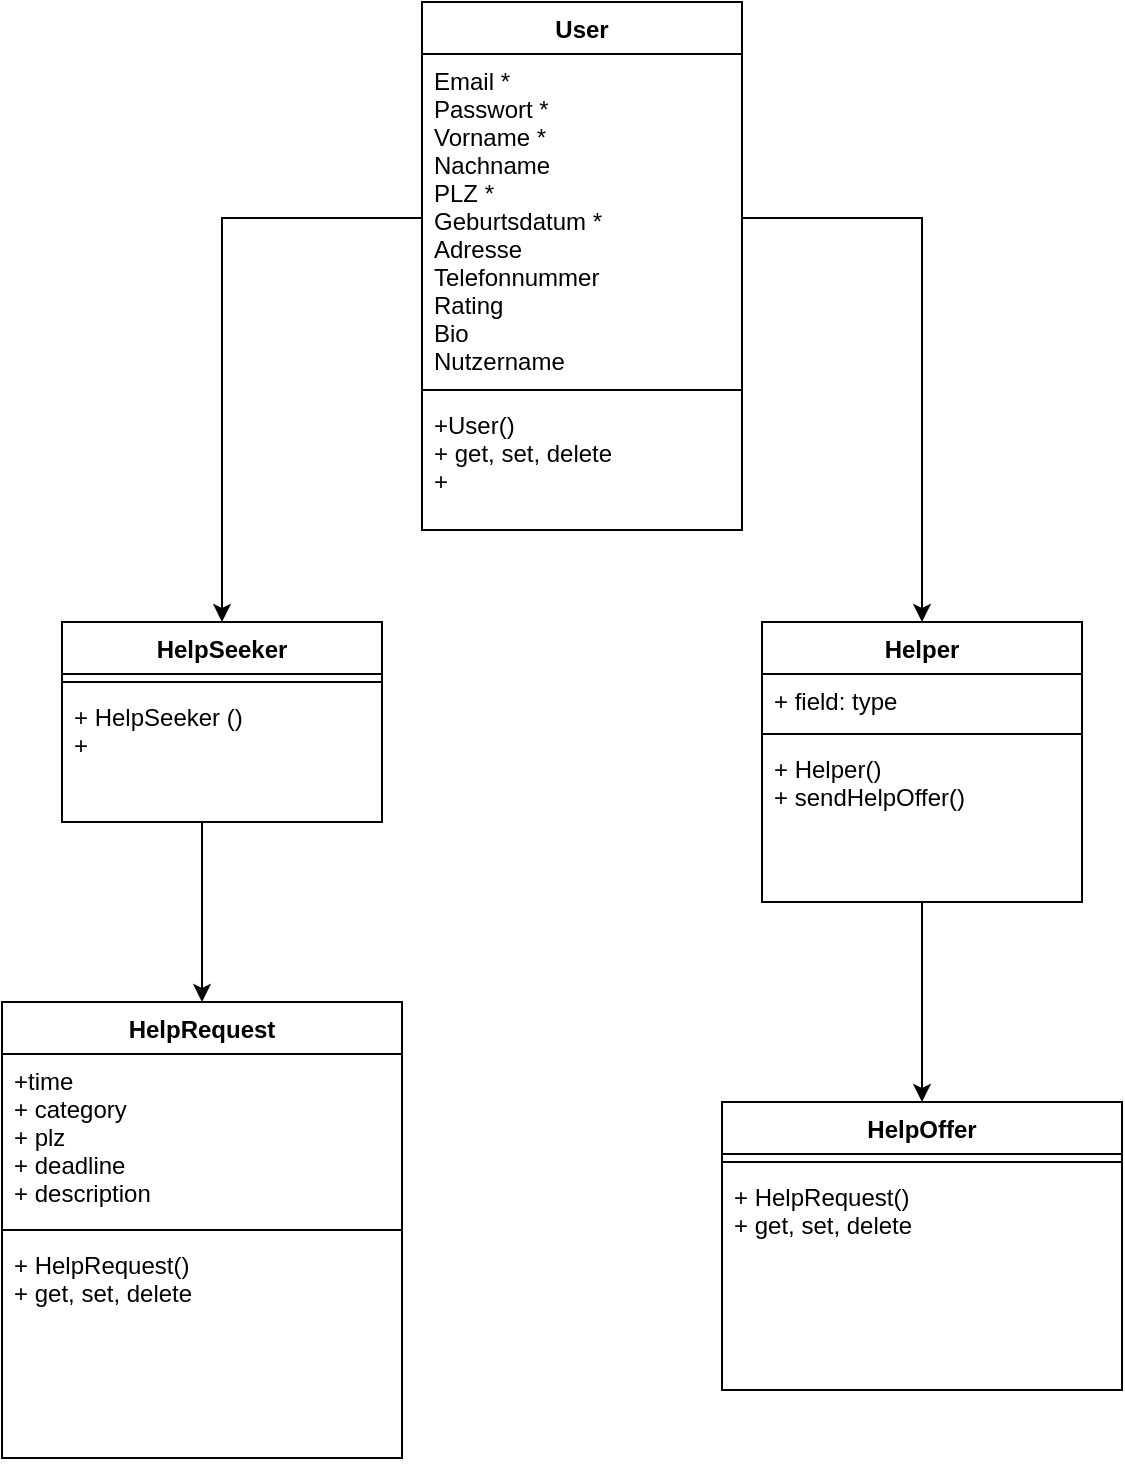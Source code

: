 <mxfile version="20.0.1" type="device"><diagram id="C5RBs43oDa-KdzZeNtuy" name="Page-1"><mxGraphModel dx="1038" dy="556" grid="1" gridSize="10" guides="1" tooltips="1" connect="1" arrows="1" fold="1" page="1" pageScale="1" pageWidth="827" pageHeight="1169" math="0" shadow="0"><root><mxCell id="WIyWlLk6GJQsqaUBKTNV-0"/><mxCell id="WIyWlLk6GJQsqaUBKTNV-1" parent="WIyWlLk6GJQsqaUBKTNV-0"/><mxCell id="I5XiyK2Re0_KtBUqJOLn-3" value="HelpSeeker&#xA;" style="swimlane;fontStyle=1;align=center;verticalAlign=top;childLayout=stackLayout;horizontal=1;startSize=26;horizontalStack=0;resizeParent=1;resizeParentMax=0;resizeLast=0;collapsible=1;marginBottom=0;" vertex="1" parent="WIyWlLk6GJQsqaUBKTNV-1"><mxGeometry x="140" y="330" width="160" height="100" as="geometry"/></mxCell><mxCell id="I5XiyK2Re0_KtBUqJOLn-5" value="" style="line;strokeWidth=1;fillColor=none;align=left;verticalAlign=middle;spacingTop=-1;spacingLeft=3;spacingRight=3;rotatable=0;labelPosition=right;points=[];portConstraint=eastwest;" vertex="1" parent="I5XiyK2Re0_KtBUqJOLn-3"><mxGeometry y="26" width="160" height="8" as="geometry"/></mxCell><mxCell id="I5XiyK2Re0_KtBUqJOLn-6" value="+ HelpSeeker ()&#xA;+ &#xA;&#xA;&#xA;" style="text;strokeColor=none;fillColor=none;align=left;verticalAlign=top;spacingLeft=4;spacingRight=4;overflow=hidden;rotatable=0;points=[[0,0.5],[1,0.5]];portConstraint=eastwest;" vertex="1" parent="I5XiyK2Re0_KtBUqJOLn-3"><mxGeometry y="34" width="160" height="66" as="geometry"/></mxCell><mxCell id="I5XiyK2Re0_KtBUqJOLn-12" value="User&#xA;" style="swimlane;fontStyle=1;align=center;verticalAlign=top;childLayout=stackLayout;horizontal=1;startSize=26;horizontalStack=0;resizeParent=1;resizeParentMax=0;resizeLast=0;collapsible=1;marginBottom=0;" vertex="1" parent="WIyWlLk6GJQsqaUBKTNV-1"><mxGeometry x="320" y="20" width="160" height="264" as="geometry"/></mxCell><mxCell id="I5XiyK2Re0_KtBUqJOLn-13" value="Email *&#xA;Passwort *&#xA;Vorname *&#xA;Nachname&#xA;PLZ *&#xA;Geburtsdatum *&#xA;Adresse&#xA;Telefonnummer&#xA;Rating&#xA;Bio&#xA;Nutzername&#xA;&#xA;&#xA;&#xA;" style="text;strokeColor=none;fillColor=none;align=left;verticalAlign=top;spacingLeft=4;spacingRight=4;overflow=hidden;rotatable=0;points=[[0,0.5],[1,0.5]];portConstraint=eastwest;" vertex="1" parent="I5XiyK2Re0_KtBUqJOLn-12"><mxGeometry y="26" width="160" height="164" as="geometry"/></mxCell><mxCell id="I5XiyK2Re0_KtBUqJOLn-14" value="" style="line;strokeWidth=1;fillColor=none;align=left;verticalAlign=middle;spacingTop=-1;spacingLeft=3;spacingRight=3;rotatable=0;labelPosition=right;points=[];portConstraint=eastwest;" vertex="1" parent="I5XiyK2Re0_KtBUqJOLn-12"><mxGeometry y="190" width="160" height="8" as="geometry"/></mxCell><mxCell id="I5XiyK2Re0_KtBUqJOLn-15" value="+User()&#xA;+ get, set, delete&#xA;+ &#xA;&#xA;" style="text;strokeColor=none;fillColor=none;align=left;verticalAlign=top;spacingLeft=4;spacingRight=4;overflow=hidden;rotatable=0;points=[[0,0.5],[1,0.5]];portConstraint=eastwest;" vertex="1" parent="I5XiyK2Re0_KtBUqJOLn-12"><mxGeometry y="198" width="160" height="66" as="geometry"/></mxCell><mxCell id="I5XiyK2Re0_KtBUqJOLn-16" value="HelpRequest&#xA;" style="swimlane;fontStyle=1;align=center;verticalAlign=top;childLayout=stackLayout;horizontal=1;startSize=26;horizontalStack=0;resizeParent=1;resizeParentMax=0;resizeLast=0;collapsible=1;marginBottom=0;" vertex="1" parent="WIyWlLk6GJQsqaUBKTNV-1"><mxGeometry x="110" y="520" width="200" height="228" as="geometry"/></mxCell><mxCell id="I5XiyK2Re0_KtBUqJOLn-17" value="+time&#xA;+ category&#xA;+ plz&#xA;+ deadline&#xA;+ description&#xA;&#xA;" style="text;strokeColor=none;fillColor=none;align=left;verticalAlign=top;spacingLeft=4;spacingRight=4;overflow=hidden;rotatable=0;points=[[0,0.5],[1,0.5]];portConstraint=eastwest;" vertex="1" parent="I5XiyK2Re0_KtBUqJOLn-16"><mxGeometry y="26" width="200" height="84" as="geometry"/></mxCell><mxCell id="I5XiyK2Re0_KtBUqJOLn-18" value="" style="line;strokeWidth=1;fillColor=none;align=left;verticalAlign=middle;spacingTop=-1;spacingLeft=3;spacingRight=3;rotatable=0;labelPosition=right;points=[];portConstraint=eastwest;" vertex="1" parent="I5XiyK2Re0_KtBUqJOLn-16"><mxGeometry y="110" width="200" height="8" as="geometry"/></mxCell><mxCell id="I5XiyK2Re0_KtBUqJOLn-19" value="+ HelpRequest()&#xA;+ get, set, delete" style="text;strokeColor=none;fillColor=none;align=left;verticalAlign=top;spacingLeft=4;spacingRight=4;overflow=hidden;rotatable=0;points=[[0,0.5],[1,0.5]];portConstraint=eastwest;" vertex="1" parent="I5XiyK2Re0_KtBUqJOLn-16"><mxGeometry y="118" width="200" height="110" as="geometry"/></mxCell><mxCell id="I5XiyK2Re0_KtBUqJOLn-24" value="HelpOffer&#xA;" style="swimlane;fontStyle=1;align=center;verticalAlign=top;childLayout=stackLayout;horizontal=1;startSize=26;horizontalStack=0;resizeParent=1;resizeParentMax=0;resizeLast=0;collapsible=1;marginBottom=0;" vertex="1" parent="WIyWlLk6GJQsqaUBKTNV-1"><mxGeometry x="470" y="570" width="200" height="144" as="geometry"/></mxCell><mxCell id="I5XiyK2Re0_KtBUqJOLn-26" value="" style="line;strokeWidth=1;fillColor=none;align=left;verticalAlign=middle;spacingTop=-1;spacingLeft=3;spacingRight=3;rotatable=0;labelPosition=right;points=[];portConstraint=eastwest;" vertex="1" parent="I5XiyK2Re0_KtBUqJOLn-24"><mxGeometry y="26" width="200" height="8" as="geometry"/></mxCell><mxCell id="I5XiyK2Re0_KtBUqJOLn-27" value="+ HelpRequest()&#xA;+ get, set, delete" style="text;strokeColor=none;fillColor=none;align=left;verticalAlign=top;spacingLeft=4;spacingRight=4;overflow=hidden;rotatable=0;points=[[0,0.5],[1,0.5]];portConstraint=eastwest;" vertex="1" parent="I5XiyK2Re0_KtBUqJOLn-24"><mxGeometry y="34" width="200" height="110" as="geometry"/></mxCell><mxCell id="I5XiyK2Re0_KtBUqJOLn-32" value="Helper" style="swimlane;fontStyle=1;align=center;verticalAlign=top;childLayout=stackLayout;horizontal=1;startSize=26;horizontalStack=0;resizeParent=1;resizeParentMax=0;resizeLast=0;collapsible=1;marginBottom=0;" vertex="1" parent="WIyWlLk6GJQsqaUBKTNV-1"><mxGeometry x="490" y="330" width="160" height="140" as="geometry"/></mxCell><mxCell id="I5XiyK2Re0_KtBUqJOLn-33" value="+ field: type" style="text;strokeColor=none;fillColor=none;align=left;verticalAlign=top;spacingLeft=4;spacingRight=4;overflow=hidden;rotatable=0;points=[[0,0.5],[1,0.5]];portConstraint=eastwest;" vertex="1" parent="I5XiyK2Re0_KtBUqJOLn-32"><mxGeometry y="26" width="160" height="26" as="geometry"/></mxCell><mxCell id="I5XiyK2Re0_KtBUqJOLn-34" value="" style="line;strokeWidth=1;fillColor=none;align=left;verticalAlign=middle;spacingTop=-1;spacingLeft=3;spacingRight=3;rotatable=0;labelPosition=right;points=[];portConstraint=eastwest;" vertex="1" parent="I5XiyK2Re0_KtBUqJOLn-32"><mxGeometry y="52" width="160" height="8" as="geometry"/></mxCell><mxCell id="I5XiyK2Re0_KtBUqJOLn-35" value="+ Helper()&#xA;+ sendHelpOffer()" style="text;strokeColor=none;fillColor=none;align=left;verticalAlign=top;spacingLeft=4;spacingRight=4;overflow=hidden;rotatable=0;points=[[0,0.5],[1,0.5]];portConstraint=eastwest;" vertex="1" parent="I5XiyK2Re0_KtBUqJOLn-32"><mxGeometry y="60" width="160" height="80" as="geometry"/></mxCell><mxCell id="I5XiyK2Re0_KtBUqJOLn-36" style="edgeStyle=orthogonalEdgeStyle;rounded=0;orthogonalLoop=1;jettySize=auto;html=1;" edge="1" parent="WIyWlLk6GJQsqaUBKTNV-1" source="I5XiyK2Re0_KtBUqJOLn-6" target="I5XiyK2Re0_KtBUqJOLn-16"><mxGeometry relative="1" as="geometry"><Array as="points"><mxPoint x="210" y="440"/><mxPoint x="210" y="440"/></Array></mxGeometry></mxCell><mxCell id="I5XiyK2Re0_KtBUqJOLn-37" style="edgeStyle=orthogonalEdgeStyle;rounded=0;orthogonalLoop=1;jettySize=auto;html=1;" edge="1" parent="WIyWlLk6GJQsqaUBKTNV-1" source="I5XiyK2Re0_KtBUqJOLn-13" target="I5XiyK2Re0_KtBUqJOLn-3"><mxGeometry relative="1" as="geometry"/></mxCell><mxCell id="I5XiyK2Re0_KtBUqJOLn-38" style="edgeStyle=orthogonalEdgeStyle;rounded=0;orthogonalLoop=1;jettySize=auto;html=1;" edge="1" parent="WIyWlLk6GJQsqaUBKTNV-1" source="I5XiyK2Re0_KtBUqJOLn-13" target="I5XiyK2Re0_KtBUqJOLn-32"><mxGeometry relative="1" as="geometry"/></mxCell><mxCell id="I5XiyK2Re0_KtBUqJOLn-39" style="edgeStyle=orthogonalEdgeStyle;rounded=0;orthogonalLoop=1;jettySize=auto;html=1;" edge="1" parent="WIyWlLk6GJQsqaUBKTNV-1" source="I5XiyK2Re0_KtBUqJOLn-35" target="I5XiyK2Re0_KtBUqJOLn-24"><mxGeometry relative="1" as="geometry"><Array as="points"><mxPoint x="570" y="490"/><mxPoint x="570" y="490"/></Array></mxGeometry></mxCell></root></mxGraphModel></diagram></mxfile>